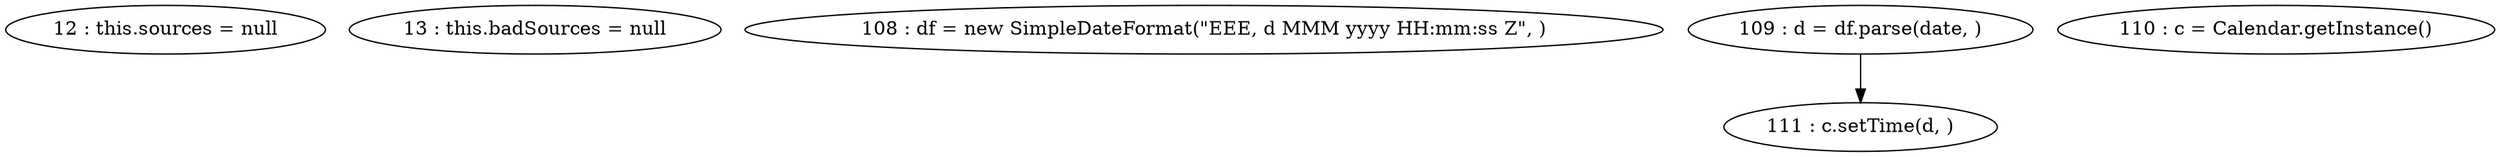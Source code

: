 digraph G {
"12 : this.sources = null"
"13 : this.badSources = null"
"108 : df = new SimpleDateFormat(\"EEE, d MMM yyyy HH:mm:ss Z\", )"
"109 : d = df.parse(date, )"
"109 : d = df.parse(date, )" -> "111 : c.setTime(d, )"
"110 : c = Calendar.getInstance()"
"111 : c.setTime(d, )"
}